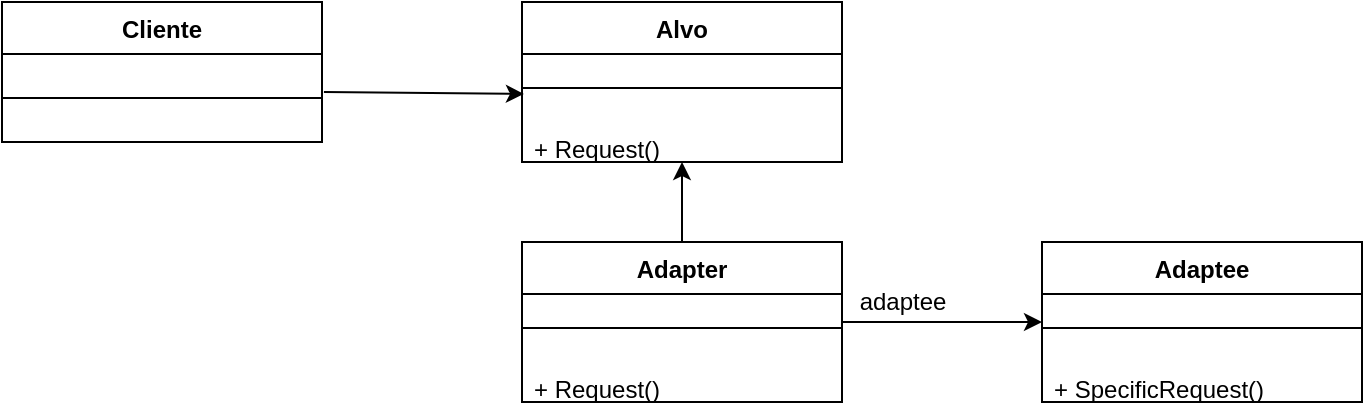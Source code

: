 <mxfile version="12.9.3" type="device" pages="7"><diagram id="9uN-6iwnT6xQcUpX4AJ7" name="Adapter"><mxGraphModel dx="643" dy="445" grid="1" gridSize="10" guides="1" tooltips="1" connect="1" arrows="1" fold="1" page="1" pageScale="1" pageWidth="827" pageHeight="1169" math="0" shadow="0"><root><mxCell id="0"/><mxCell id="1" parent="0"/><mxCell id="lPAPOanoVYgVyV7obWiv-1" value="Cliente" style="swimlane;fontStyle=1;align=center;verticalAlign=top;childLayout=stackLayout;horizontal=1;startSize=26;horizontalStack=0;resizeParent=1;resizeParentMax=0;resizeLast=0;collapsible=1;marginBottom=0;" vertex="1" parent="1"><mxGeometry x="140" y="310" width="160" height="70" as="geometry"/></mxCell><mxCell id="lPAPOanoVYgVyV7obWiv-3" value="" style="line;strokeWidth=1;fillColor=none;align=left;verticalAlign=middle;spacingTop=-1;spacingLeft=3;spacingRight=3;rotatable=0;labelPosition=right;points=[];portConstraint=eastwest;" vertex="1" parent="lPAPOanoVYgVyV7obWiv-1"><mxGeometry y="26" width="160" height="44" as="geometry"/></mxCell><mxCell id="lPAPOanoVYgVyV7obWiv-6" value="Alvo" style="swimlane;fontStyle=1;align=center;verticalAlign=top;childLayout=stackLayout;horizontal=1;startSize=26;horizontalStack=0;resizeParent=1;resizeParentMax=0;resizeLast=0;collapsible=1;marginBottom=0;" vertex="1" parent="1"><mxGeometry x="400" y="310" width="160" height="80" as="geometry"/></mxCell><mxCell id="lPAPOanoVYgVyV7obWiv-7" value="" style="line;strokeWidth=1;fillColor=none;align=left;verticalAlign=middle;spacingTop=-1;spacingLeft=3;spacingRight=3;rotatable=0;labelPosition=right;points=[];portConstraint=eastwest;" vertex="1" parent="lPAPOanoVYgVyV7obWiv-6"><mxGeometry y="26" width="160" height="34" as="geometry"/></mxCell><mxCell id="lPAPOanoVYgVyV7obWiv-9" value="+ Request()" style="text;strokeColor=none;fillColor=none;align=left;verticalAlign=top;spacingLeft=4;spacingRight=4;overflow=hidden;rotatable=0;points=[[0,0.5],[1,0.5]];portConstraint=eastwest;" vertex="1" parent="lPAPOanoVYgVyV7obWiv-6"><mxGeometry y="60" width="160" height="20" as="geometry"/></mxCell><mxCell id="lPAPOanoVYgVyV7obWiv-8" value="" style="endArrow=classic;html=1;exitX=1.006;exitY=0.432;exitDx=0;exitDy=0;entryX=0.006;entryY=0.588;entryDx=0;entryDy=0;entryPerimeter=0;exitPerimeter=0;" edge="1" parent="1" source="lPAPOanoVYgVyV7obWiv-3" target="lPAPOanoVYgVyV7obWiv-7"><mxGeometry width="50" height="50" relative="1" as="geometry"><mxPoint x="310" y="370" as="sourcePoint"/><mxPoint x="400" y="345" as="targetPoint"/></mxGeometry></mxCell><mxCell id="lPAPOanoVYgVyV7obWiv-13" style="edgeStyle=orthogonalEdgeStyle;rounded=0;orthogonalLoop=1;jettySize=auto;html=1;entryX=0.5;entryY=1;entryDx=0;entryDy=0;entryPerimeter=0;" edge="1" parent="1" source="lPAPOanoVYgVyV7obWiv-10" target="lPAPOanoVYgVyV7obWiv-9"><mxGeometry relative="1" as="geometry"/></mxCell><mxCell id="lPAPOanoVYgVyV7obWiv-17" style="edgeStyle=orthogonalEdgeStyle;rounded=0;orthogonalLoop=1;jettySize=auto;html=1;entryX=0;entryY=0.5;entryDx=0;entryDy=0;" edge="1" parent="1" source="lPAPOanoVYgVyV7obWiv-10" target="lPAPOanoVYgVyV7obWiv-14"><mxGeometry relative="1" as="geometry"/></mxCell><mxCell id="lPAPOanoVYgVyV7obWiv-10" value="Adapter" style="swimlane;fontStyle=1;align=center;verticalAlign=top;childLayout=stackLayout;horizontal=1;startSize=26;horizontalStack=0;resizeParent=1;resizeParentMax=0;resizeLast=0;collapsible=1;marginBottom=0;" vertex="1" parent="1"><mxGeometry x="400" y="430" width="160" height="80" as="geometry"/></mxCell><mxCell id="lPAPOanoVYgVyV7obWiv-11" value="" style="line;strokeWidth=1;fillColor=none;align=left;verticalAlign=middle;spacingTop=-1;spacingLeft=3;spacingRight=3;rotatable=0;labelPosition=right;points=[];portConstraint=eastwest;" vertex="1" parent="lPAPOanoVYgVyV7obWiv-10"><mxGeometry y="26" width="160" height="34" as="geometry"/></mxCell><mxCell id="lPAPOanoVYgVyV7obWiv-12" value="+ Request()" style="text;strokeColor=none;fillColor=none;align=left;verticalAlign=top;spacingLeft=4;spacingRight=4;overflow=hidden;rotatable=0;points=[[0,0.5],[1,0.5]];portConstraint=eastwest;" vertex="1" parent="lPAPOanoVYgVyV7obWiv-10"><mxGeometry y="60" width="160" height="20" as="geometry"/></mxCell><mxCell id="lPAPOanoVYgVyV7obWiv-14" value="Adaptee" style="swimlane;fontStyle=1;align=center;verticalAlign=top;childLayout=stackLayout;horizontal=1;startSize=26;horizontalStack=0;resizeParent=1;resizeParentMax=0;resizeLast=0;collapsible=1;marginBottom=0;" vertex="1" parent="1"><mxGeometry x="660" y="430" width="160" height="80" as="geometry"/></mxCell><mxCell id="lPAPOanoVYgVyV7obWiv-15" value="" style="line;strokeWidth=1;fillColor=none;align=left;verticalAlign=middle;spacingTop=-1;spacingLeft=3;spacingRight=3;rotatable=0;labelPosition=right;points=[];portConstraint=eastwest;" vertex="1" parent="lPAPOanoVYgVyV7obWiv-14"><mxGeometry y="26" width="160" height="34" as="geometry"/></mxCell><mxCell id="lPAPOanoVYgVyV7obWiv-16" value="+ SpecificRequest()" style="text;strokeColor=none;fillColor=none;align=left;verticalAlign=top;spacingLeft=4;spacingRight=4;overflow=hidden;rotatable=0;points=[[0,0.5],[1,0.5]];portConstraint=eastwest;" vertex="1" parent="lPAPOanoVYgVyV7obWiv-14"><mxGeometry y="60" width="160" height="20" as="geometry"/></mxCell><mxCell id="lPAPOanoVYgVyV7obWiv-18" value="adaptee" style="text;html=1;align=center;verticalAlign=middle;resizable=0;points=[];autosize=1;" vertex="1" parent="1"><mxGeometry x="560" y="450" width="60" height="20" as="geometry"/></mxCell></root></mxGraphModel></diagram><diagram id="HcM0Ud-BfZI-3AF7M6j9" name="Composite"><mxGraphModel dx="643" dy="445" grid="1" gridSize="10" guides="1" tooltips="1" connect="1" arrows="1" fold="1" page="1" pageScale="1" pageWidth="827" pageHeight="1169" math="0" shadow="0"><root><mxCell id="M8EZju3kJhygyQsPKBvu-0"/><mxCell id="M8EZju3kJhygyQsPKBvu-1" parent="M8EZju3kJhygyQsPKBvu-0"/><mxCell id="M8EZju3kJhygyQsPKBvu-5" value="Component" style="swimlane;fontStyle=1;align=center;verticalAlign=top;childLayout=stackLayout;horizontal=1;startSize=26;horizontalStack=0;resizeParent=1;resizeParentMax=0;resizeLast=0;collapsible=1;marginBottom=0;" vertex="1" parent="M8EZju3kJhygyQsPKBvu-1"><mxGeometry x="90" y="60" width="160" height="60" as="geometry"/></mxCell><mxCell id="M8EZju3kJhygyQsPKBvu-7" value="" style="line;strokeWidth=1;fillColor=none;align=left;verticalAlign=middle;spacingTop=-1;spacingLeft=3;spacingRight=3;rotatable=0;labelPosition=right;points=[];portConstraint=eastwest;" vertex="1" parent="M8EZju3kJhygyQsPKBvu-5"><mxGeometry y="26" width="160" height="8" as="geometry"/></mxCell><mxCell id="M8EZju3kJhygyQsPKBvu-8" value="+ operation()" style="text;strokeColor=none;fillColor=none;align=left;verticalAlign=top;spacingLeft=4;spacingRight=4;overflow=hidden;rotatable=0;points=[[0,0.5],[1,0.5]];portConstraint=eastwest;" vertex="1" parent="M8EZju3kJhygyQsPKBvu-5"><mxGeometry y="34" width="160" height="26" as="geometry"/></mxCell><mxCell id="M8EZju3kJhygyQsPKBvu-19" style="edgeStyle=orthogonalEdgeStyle;rounded=0;orthogonalLoop=1;jettySize=auto;html=1;exitX=0.5;exitY=0;exitDx=0;exitDy=0;entryX=0.744;entryY=1;entryDx=0;entryDy=0;entryPerimeter=0;" edge="1" parent="M8EZju3kJhygyQsPKBvu-1" source="M8EZju3kJhygyQsPKBvu-9" target="M8EZju3kJhygyQsPKBvu-8"><mxGeometry relative="1" as="geometry"/></mxCell><mxCell id="M8EZju3kJhygyQsPKBvu-9" value="Leaf" style="swimlane;fontStyle=1;align=center;verticalAlign=top;childLayout=stackLayout;horizontal=1;startSize=26;horizontalStack=0;resizeParent=1;resizeParentMax=0;resizeLast=0;collapsible=1;marginBottom=0;" vertex="1" parent="M8EZju3kJhygyQsPKBvu-1"><mxGeometry x="50" y="220" width="160" height="60" as="geometry"/></mxCell><mxCell id="M8EZju3kJhygyQsPKBvu-10" value="" style="line;strokeWidth=1;fillColor=none;align=left;verticalAlign=middle;spacingTop=-1;spacingLeft=3;spacingRight=3;rotatable=0;labelPosition=right;points=[];portConstraint=eastwest;" vertex="1" parent="M8EZju3kJhygyQsPKBvu-9"><mxGeometry y="26" width="160" height="8" as="geometry"/></mxCell><mxCell id="M8EZju3kJhygyQsPKBvu-11" value="+ operation()" style="text;strokeColor=none;fillColor=none;align=left;verticalAlign=top;spacingLeft=4;spacingRight=4;overflow=hidden;rotatable=0;points=[[0,0.5],[1,0.5]];portConstraint=eastwest;" vertex="1" parent="M8EZju3kJhygyQsPKBvu-9"><mxGeometry y="34" width="160" height="26" as="geometry"/></mxCell><mxCell id="M8EZju3kJhygyQsPKBvu-20" style="edgeStyle=orthogonalEdgeStyle;rounded=0;orthogonalLoop=1;jettySize=auto;html=1;" edge="1" parent="M8EZju3kJhygyQsPKBvu-1" source="M8EZju3kJhygyQsPKBvu-12"><mxGeometry relative="1" as="geometry"><mxPoint x="210" y="120" as="targetPoint"/><Array as="points"><mxPoint x="370" y="170"/><mxPoint x="210" y="170"/></Array></mxGeometry></mxCell><mxCell id="M8EZju3kJhygyQsPKBvu-12" value="Composite" style="swimlane;fontStyle=1;align=center;verticalAlign=top;childLayout=stackLayout;horizontal=1;startSize=26;horizontalStack=0;resizeParent=1;resizeParentMax=0;resizeLast=0;collapsible=1;marginBottom=0;" vertex="1" parent="M8EZju3kJhygyQsPKBvu-1"><mxGeometry x="290" y="220" width="160" height="100" as="geometry"/></mxCell><mxCell id="M8EZju3kJhygyQsPKBvu-13" value="" style="line;strokeWidth=1;fillColor=none;align=left;verticalAlign=middle;spacingTop=-1;spacingLeft=3;spacingRight=3;rotatable=0;labelPosition=right;points=[];portConstraint=eastwest;" vertex="1" parent="M8EZju3kJhygyQsPKBvu-12"><mxGeometry y="26" width="160" height="8" as="geometry"/></mxCell><mxCell id="M8EZju3kJhygyQsPKBvu-14" value="+ operation()&#10;+ add()&#10;+ remove()&#10;+ getChild()" style="text;strokeColor=none;fillColor=none;align=left;verticalAlign=top;spacingLeft=4;spacingRight=4;overflow=hidden;rotatable=0;points=[[0,0.5],[1,0.5]];portConstraint=eastwest;" vertex="1" parent="M8EZju3kJhygyQsPKBvu-12"><mxGeometry y="34" width="160" height="66" as="geometry"/></mxCell><mxCell id="M8EZju3kJhygyQsPKBvu-16" value="parente" style="text;html=1;align=center;verticalAlign=middle;resizable=0;points=[];autosize=1;" vertex="1" parent="M8EZju3kJhygyQsPKBvu-1"><mxGeometry x="466" y="290" width="60" height="20" as="geometry"/></mxCell><mxCell id="M8EZju3kJhygyQsPKBvu-17" value="0..*" style="text;html=1;align=center;verticalAlign=middle;resizable=0;points=[];autosize=1;" vertex="1" parent="M8EZju3kJhygyQsPKBvu-1"><mxGeometry x="250" y="80" width="30" height="20" as="geometry"/></mxCell><mxCell id="M8EZju3kJhygyQsPKBvu-18" value="child" style="text;html=1;align=center;verticalAlign=middle;resizable=0;points=[];autosize=1;" vertex="1" parent="M8EZju3kJhygyQsPKBvu-1"><mxGeometry x="250" y="100" width="40" height="20" as="geometry"/></mxCell><mxCell id="M8EZju3kJhygyQsPKBvu-15" value="" style="endArrow=diamondThin;endFill=0;endSize=24;html=1;entryX=1;entryY=0.5;entryDx=0;entryDy=0;" edge="1" parent="M8EZju3kJhygyQsPKBvu-1" target="M8EZju3kJhygyQsPKBvu-14"><mxGeometry width="160" relative="1" as="geometry"><mxPoint x="250" y="100" as="sourcePoint"/><mxPoint x="400" y="100" as="targetPoint"/><Array as="points"><mxPoint x="530" y="100"/><mxPoint x="530" y="287"/></Array></mxGeometry></mxCell></root></mxGraphModel></diagram><diagram id="6VUB5qVsoedyIA7qpzXc" name="Facade"><mxGraphModel dx="643" dy="445" grid="1" gridSize="10" guides="1" tooltips="1" connect="1" arrows="1" fold="1" page="1" pageScale="1" pageWidth="827" pageHeight="1169" math="0" shadow="0"><root><mxCell id="HvnxZ1Z1bnSVOSeMkH6M-0"/><mxCell id="HvnxZ1Z1bnSVOSeMkH6M-1" parent="HvnxZ1Z1bnSVOSeMkH6M-0"/><mxCell id="1bkNxR0831Jty9_Alg0A-2" value="" style="shape=folder;fontStyle=1;spacingTop=10;tabWidth=93;tabHeight=18;tabPosition=left;html=1;" vertex="1" parent="HvnxZ1Z1bnSVOSeMkH6M-1"><mxGeometry x="160" y="280" width="390" height="250" as="geometry"/></mxCell><mxCell id="1bkNxR0831Jty9_Alg0A-17" style="edgeStyle=orthogonalEdgeStyle;rounded=0;orthogonalLoop=1;jettySize=auto;html=1;exitX=0.5;exitY=1;exitDx=0;exitDy=0;entryX=0.5;entryY=0;entryDx=0;entryDy=0;" edge="1" parent="HvnxZ1Z1bnSVOSeMkH6M-1" source="1bkNxR0831Jty9_Alg0A-0" target="1bkNxR0831Jty9_Alg0A-4"><mxGeometry relative="1" as="geometry"/></mxCell><mxCell id="1bkNxR0831Jty9_Alg0A-0" value="Cliente" style="swimlane;fontStyle=1;align=center;verticalAlign=top;childLayout=stackLayout;horizontal=1;startSize=26;horizontalStack=0;resizeParent=1;resizeParentMax=0;resizeLast=0;collapsible=1;marginBottom=0;" vertex="1" parent="HvnxZ1Z1bnSVOSeMkH6M-1"><mxGeometry x="275" y="90" width="160" height="70" as="geometry"/></mxCell><mxCell id="1bkNxR0831Jty9_Alg0A-1" value="" style="line;strokeWidth=1;fillColor=none;align=left;verticalAlign=middle;spacingTop=-1;spacingLeft=3;spacingRight=3;rotatable=0;labelPosition=right;points=[];portConstraint=eastwest;" vertex="1" parent="1bkNxR0831Jty9_Alg0A-0"><mxGeometry y="26" width="160" height="44" as="geometry"/></mxCell><mxCell id="1bkNxR0831Jty9_Alg0A-14" style="edgeStyle=orthogonalEdgeStyle;rounded=0;orthogonalLoop=1;jettySize=auto;html=1;exitX=0;exitY=1;exitDx=0;exitDy=0;entryX=0.5;entryY=0;entryDx=0;entryDy=0;" edge="1" parent="HvnxZ1Z1bnSVOSeMkH6M-1" source="1bkNxR0831Jty9_Alg0A-4" target="1bkNxR0831Jty9_Alg0A-6"><mxGeometry relative="1" as="geometry"><Array as="points"><mxPoint x="255" y="410"/><mxPoint x="255" y="420"/><mxPoint x="220" y="420"/></Array></mxGeometry></mxCell><mxCell id="1bkNxR0831Jty9_Alg0A-15" style="edgeStyle=orthogonalEdgeStyle;rounded=0;orthogonalLoop=1;jettySize=auto;html=1;exitX=1;exitY=1;exitDx=0;exitDy=0;entryX=0.5;entryY=0;entryDx=0;entryDy=0;" edge="1" parent="HvnxZ1Z1bnSVOSeMkH6M-1" source="1bkNxR0831Jty9_Alg0A-4" target="1bkNxR0831Jty9_Alg0A-11"><mxGeometry relative="1" as="geometry"><Array as="points"><mxPoint x="455" y="410"/><mxPoint x="455" y="420"/><mxPoint x="490" y="420"/></Array></mxGeometry></mxCell><mxCell id="1bkNxR0831Jty9_Alg0A-16" style="edgeStyle=orthogonalEdgeStyle;rounded=0;orthogonalLoop=1;jettySize=auto;html=1;exitX=0.5;exitY=1;exitDx=0;exitDy=0;entryX=0.5;entryY=0;entryDx=0;entryDy=0;" edge="1" parent="HvnxZ1Z1bnSVOSeMkH6M-1" source="1bkNxR0831Jty9_Alg0A-4" target="1bkNxR0831Jty9_Alg0A-9"><mxGeometry relative="1" as="geometry"/></mxCell><mxCell id="1bkNxR0831Jty9_Alg0A-4" value="Facade" style="swimlane;fontStyle=1;align=center;verticalAlign=top;childLayout=stackLayout;horizontal=1;startSize=26;horizontalStack=0;resizeParent=1;resizeParentMax=0;resizeLast=0;collapsible=1;marginBottom=0;" vertex="1" parent="HvnxZ1Z1bnSVOSeMkH6M-1"><mxGeometry x="275" y="340" width="160" height="70" as="geometry"/></mxCell><mxCell id="1bkNxR0831Jty9_Alg0A-5" value="" style="line;strokeWidth=1;fillColor=none;align=left;verticalAlign=middle;spacingTop=-1;spacingLeft=3;spacingRight=3;rotatable=0;labelPosition=right;points=[];portConstraint=eastwest;" vertex="1" parent="1bkNxR0831Jty9_Alg0A-4"><mxGeometry y="26" width="160" height="44" as="geometry"/></mxCell><mxCell id="1bkNxR0831Jty9_Alg0A-6" value="ClasseA" style="swimlane;fontStyle=1;align=center;verticalAlign=top;childLayout=stackLayout;horizontal=1;startSize=26;horizontalStack=0;resizeParent=1;resizeParentMax=0;resizeLast=0;collapsible=1;marginBottom=0;" vertex="1" parent="HvnxZ1Z1bnSVOSeMkH6M-1"><mxGeometry x="180" y="440" width="80" height="70" as="geometry"/></mxCell><mxCell id="1bkNxR0831Jty9_Alg0A-7" value="" style="line;strokeWidth=1;fillColor=none;align=left;verticalAlign=middle;spacingTop=-1;spacingLeft=3;spacingRight=3;rotatable=0;labelPosition=right;points=[];portConstraint=eastwest;" vertex="1" parent="1bkNxR0831Jty9_Alg0A-6"><mxGeometry y="26" width="80" height="44" as="geometry"/></mxCell><mxCell id="1bkNxR0831Jty9_Alg0A-9" value="ClasseB" style="swimlane;fontStyle=1;align=center;verticalAlign=top;childLayout=stackLayout;horizontal=1;startSize=26;horizontalStack=0;resizeParent=1;resizeParentMax=0;resizeLast=0;collapsible=1;marginBottom=0;" vertex="1" parent="HvnxZ1Z1bnSVOSeMkH6M-1"><mxGeometry x="315" y="440" width="80" height="70" as="geometry"/></mxCell><mxCell id="1bkNxR0831Jty9_Alg0A-10" value="" style="line;strokeWidth=1;fillColor=none;align=left;verticalAlign=middle;spacingTop=-1;spacingLeft=3;spacingRight=3;rotatable=0;labelPosition=right;points=[];portConstraint=eastwest;" vertex="1" parent="1bkNxR0831Jty9_Alg0A-9"><mxGeometry y="26" width="80" height="44" as="geometry"/></mxCell><mxCell id="1bkNxR0831Jty9_Alg0A-11" value="ClasseC" style="swimlane;fontStyle=1;align=center;verticalAlign=top;childLayout=stackLayout;horizontal=1;startSize=26;horizontalStack=0;resizeParent=1;resizeParentMax=0;resizeLast=0;collapsible=1;marginBottom=0;" vertex="1" parent="HvnxZ1Z1bnSVOSeMkH6M-1"><mxGeometry x="450" y="440" width="80" height="70" as="geometry"/></mxCell><mxCell id="1bkNxR0831Jty9_Alg0A-12" value="" style="line;strokeWidth=1;fillColor=none;align=left;verticalAlign=middle;spacingTop=-1;spacingLeft=3;spacingRight=3;rotatable=0;labelPosition=right;points=[];portConstraint=eastwest;" vertex="1" parent="1bkNxR0831Jty9_Alg0A-11"><mxGeometry y="26" width="80" height="44" as="geometry"/></mxCell><mxCell id="1bkNxR0831Jty9_Alg0A-3" value="&lt;b&gt;Sub-Sistema&lt;/b&gt;" style="text;html=1;align=center;verticalAlign=middle;resizable=0;points=[];autosize=1;" vertex="1" parent="HvnxZ1Z1bnSVOSeMkH6M-1"><mxGeometry x="315" y="310" width="90" height="20" as="geometry"/></mxCell></root></mxGraphModel></diagram><diagram id="k4QCF_le5PQEeZS2elSe" name="Proxy"><mxGraphModel dx="443" dy="307" grid="1" gridSize="10" guides="1" tooltips="1" connect="1" arrows="1" fold="1" page="1" pageScale="1" pageWidth="827" pageHeight="1169" math="0" shadow="0"><root><mxCell id="HJmiy3ch2ZGSr3VVRWRk-0"/><mxCell id="HJmiy3ch2ZGSr3VVRWRk-1" parent="HJmiy3ch2ZGSr3VVRWRk-0"/><mxCell id="HJmiy3ch2ZGSr3VVRWRk-19" style="edgeStyle=orthogonalEdgeStyle;rounded=0;orthogonalLoop=1;jettySize=auto;html=1;entryX=0;entryY=0.115;entryDx=0;entryDy=0;entryPerimeter=0;" edge="1" parent="HJmiy3ch2ZGSr3VVRWRk-1" source="HJmiy3ch2ZGSr3VVRWRk-2" target="HJmiy3ch2ZGSr3VVRWRk-4"><mxGeometry relative="1" as="geometry"><Array as="points"><mxPoint x="260" y="129"/><mxPoint x="260" y="129"/></Array></mxGeometry></mxCell><mxCell id="HJmiy3ch2ZGSr3VVRWRk-2" value="Cliente" style="html=1;" vertex="1" parent="HJmiy3ch2ZGSr3VVRWRk-1"><mxGeometry x="100" y="100" width="110" height="50" as="geometry"/></mxCell><mxCell id="HJmiy3ch2ZGSr3VVRWRk-3" value="Subject" style="swimlane;fontStyle=0;childLayout=stackLayout;horizontal=1;startSize=26;fillColor=none;horizontalStack=0;resizeParent=1;resizeParentMax=0;resizeLast=0;collapsible=1;marginBottom=0;" vertex="1" parent="HJmiy3ch2ZGSr3VVRWRk-1"><mxGeometry x="344" y="100" width="140" height="78" as="geometry"/></mxCell><mxCell id="HJmiy3ch2ZGSr3VVRWRk-4" value="Request()" style="text;strokeColor=none;fillColor=none;align=left;verticalAlign=top;spacingLeft=4;spacingRight=4;overflow=hidden;rotatable=0;points=[[0,0.5],[1,0.5]];portConstraint=eastwest;" vertex="1" parent="HJmiy3ch2ZGSr3VVRWRk-3"><mxGeometry y="26" width="140" height="26" as="geometry"/></mxCell><mxCell id="HJmiy3ch2ZGSr3VVRWRk-6" value="..." style="text;strokeColor=none;fillColor=none;align=left;verticalAlign=top;spacingLeft=4;spacingRight=4;overflow=hidden;rotatable=0;points=[[0,0.5],[1,0.5]];portConstraint=eastwest;" vertex="1" parent="HJmiy3ch2ZGSr3VVRWRk-3"><mxGeometry y="52" width="140" height="26" as="geometry"/></mxCell><mxCell id="HJmiy3ch2ZGSr3VVRWRk-7" value="Proxy" style="swimlane;fontStyle=0;childLayout=stackLayout;horizontal=1;startSize=26;fillColor=none;horizontalStack=0;resizeParent=1;resizeParentMax=0;resizeLast=0;collapsible=1;marginBottom=0;" vertex="1" parent="HJmiy3ch2ZGSr3VVRWRk-1"><mxGeometry x="344" y="230" width="140" height="78" as="geometry"/></mxCell><mxCell id="HJmiy3ch2ZGSr3VVRWRk-8" value="Request()" style="text;strokeColor=none;fillColor=none;align=left;verticalAlign=top;spacingLeft=4;spacingRight=4;overflow=hidden;rotatable=0;points=[[0,0.5],[1,0.5]];portConstraint=eastwest;" vertex="1" parent="HJmiy3ch2ZGSr3VVRWRk-7"><mxGeometry y="26" width="140" height="26" as="geometry"/></mxCell><mxCell id="HJmiy3ch2ZGSr3VVRWRk-9" value="..." style="text;strokeColor=none;fillColor=none;align=left;verticalAlign=top;spacingLeft=4;spacingRight=4;overflow=hidden;rotatable=0;points=[[0,0.5],[1,0.5]];portConstraint=eastwest;" vertex="1" parent="HJmiy3ch2ZGSr3VVRWRk-7"><mxGeometry y="52" width="140" height="26" as="geometry"/></mxCell><mxCell id="HJmiy3ch2ZGSr3VVRWRk-10" value="RealSubject" style="swimlane;fontStyle=0;childLayout=stackLayout;horizontal=1;startSize=26;fillColor=none;horizontalStack=0;resizeParent=1;resizeParentMax=0;resizeLast=0;collapsible=1;marginBottom=0;" vertex="1" parent="HJmiy3ch2ZGSr3VVRWRk-1"><mxGeometry x="100" y="230" width="140" height="78" as="geometry"/></mxCell><mxCell id="HJmiy3ch2ZGSr3VVRWRk-11" value="Request()" style="text;strokeColor=none;fillColor=none;align=left;verticalAlign=top;spacingLeft=4;spacingRight=4;overflow=hidden;rotatable=0;points=[[0,0.5],[1,0.5]];portConstraint=eastwest;" vertex="1" parent="HJmiy3ch2ZGSr3VVRWRk-10"><mxGeometry y="26" width="140" height="26" as="geometry"/></mxCell><mxCell id="HJmiy3ch2ZGSr3VVRWRk-12" value="..." style="text;strokeColor=none;fillColor=none;align=left;verticalAlign=top;spacingLeft=4;spacingRight=4;overflow=hidden;rotatable=0;points=[[0,0.5],[1,0.5]];portConstraint=eastwest;" vertex="1" parent="HJmiy3ch2ZGSr3VVRWRk-10"><mxGeometry y="52" width="140" height="26" as="geometry"/></mxCell><mxCell id="HJmiy3ch2ZGSr3VVRWRk-13" style="edgeStyle=orthogonalEdgeStyle;rounded=0;orthogonalLoop=1;jettySize=auto;html=1;" edge="1" parent="HJmiy3ch2ZGSr3VVRWRk-1" source="HJmiy3ch2ZGSr3VVRWRk-8" target="HJmiy3ch2ZGSr3VVRWRk-11"><mxGeometry relative="1" as="geometry"/></mxCell><mxCell id="HJmiy3ch2ZGSr3VVRWRk-14" value="" style="endArrow=block;endSize=16;endFill=0;html=1;" edge="1" parent="HJmiy3ch2ZGSr3VVRWRk-1" source="HJmiy3ch2ZGSr3VVRWRk-7" target="HJmiy3ch2ZGSr3VVRWRk-6"><mxGeometry width="160" relative="1" as="geometry"><mxPoint x="490" y="210" as="sourcePoint"/><mxPoint x="414" y="190" as="targetPoint"/><Array as="points"/></mxGeometry></mxCell><mxCell id="HJmiy3ch2ZGSr3VVRWRk-15" value="" style="line;strokeWidth=1;fillColor=none;align=left;verticalAlign=middle;spacingTop=-1;spacingLeft=3;spacingRight=3;rotatable=0;labelPosition=right;points=[];portConstraint=eastwest;" vertex="1" parent="HJmiy3ch2ZGSr3VVRWRk-1"><mxGeometry x="180" y="210" width="234" height="8" as="geometry"/></mxCell><mxCell id="HJmiy3ch2ZGSr3VVRWRk-18" value="" style="endArrow=none;html=1;entryX=0.009;entryY=0.25;entryDx=0;entryDy=0;entryPerimeter=0;" edge="1" parent="HJmiy3ch2ZGSr3VVRWRk-1" target="HJmiy3ch2ZGSr3VVRWRk-15"><mxGeometry width="50" height="50" relative="1" as="geometry"><mxPoint x="182" y="230" as="sourcePoint"/><mxPoint x="230" y="220" as="targetPoint"/></mxGeometry></mxCell></root></mxGraphModel></diagram><diagram id="SZANGaNL_Yqf6YvJS7VK" name="Decorator"><mxGraphModel dx="536" dy="371" grid="1" gridSize="10" guides="1" tooltips="1" connect="1" arrows="1" fold="1" page="1" pageScale="1" pageWidth="827" pageHeight="1169" math="0" shadow="0"><root><mxCell id="VO5P2qMuS1YqRRZ1nVP0-0"/><mxCell id="VO5P2qMuS1YqRRZ1nVP0-1" parent="VO5P2qMuS1YqRRZ1nVP0-0"/><mxCell id="oJFWqc9AOMclz1qXXO9D-0" value="Component" style="swimlane;fontStyle=1;align=center;verticalAlign=top;childLayout=stackLayout;horizontal=1;startSize=26;horizontalStack=0;resizeParent=1;resizeParentMax=0;resizeLast=0;collapsible=1;marginBottom=0;" vertex="1" parent="VO5P2qMuS1YqRRZ1nVP0-1"><mxGeometry x="230" y="50" width="160" height="70" as="geometry"/></mxCell><mxCell id="oJFWqc9AOMclz1qXXO9D-1" value="" style="line;strokeWidth=1;fillColor=none;align=left;verticalAlign=middle;spacingTop=-1;spacingLeft=3;spacingRight=3;rotatable=0;labelPosition=right;points=[];portConstraint=eastwest;" vertex="1" parent="oJFWqc9AOMclz1qXXO9D-0"><mxGeometry y="26" width="160" height="8" as="geometry"/></mxCell><mxCell id="oJFWqc9AOMclz1qXXO9D-3" value="+ metodoA()&#10;+ metodoB()" style="text;strokeColor=none;fillColor=none;align=left;verticalAlign=top;spacingLeft=4;spacingRight=4;overflow=hidden;rotatable=0;points=[[0,0.5],[1,0.5]];portConstraint=eastwest;" vertex="1" parent="oJFWqc9AOMclz1qXXO9D-0"><mxGeometry y="34" width="160" height="36" as="geometry"/></mxCell><mxCell id="VhWfflk3H8ioZWzx_eZ3-3" style="edgeStyle=orthogonalEdgeStyle;rounded=0;orthogonalLoop=1;jettySize=auto;html=1;entryX=0;entryY=0.5;entryDx=0;entryDy=0;" edge="1" parent="VO5P2qMuS1YqRRZ1nVP0-1" source="VhWfflk3H8ioZWzx_eZ3-0" target="oJFWqc9AOMclz1qXXO9D-3"><mxGeometry relative="1" as="geometry"/></mxCell><mxCell id="VhWfflk3H8ioZWzx_eZ3-0" value="ComponenteConcreto" style="swimlane;fontStyle=1;align=center;verticalAlign=top;childLayout=stackLayout;horizontal=1;startSize=26;horizontalStack=0;resizeParent=1;resizeParentMax=0;resizeLast=0;collapsible=1;marginBottom=0;" vertex="1" parent="VO5P2qMuS1YqRRZ1nVP0-1"><mxGeometry x="60" y="170" width="160" height="70" as="geometry"/></mxCell><mxCell id="VhWfflk3H8ioZWzx_eZ3-1" value="" style="line;strokeWidth=1;fillColor=none;align=left;verticalAlign=middle;spacingTop=-1;spacingLeft=3;spacingRight=3;rotatable=0;labelPosition=right;points=[];portConstraint=eastwest;" vertex="1" parent="VhWfflk3H8ioZWzx_eZ3-0"><mxGeometry y="26" width="160" height="8" as="geometry"/></mxCell><mxCell id="VhWfflk3H8ioZWzx_eZ3-2" value="+ metodoA()&#10;+ metodoB()" style="text;strokeColor=none;fillColor=none;align=left;verticalAlign=top;spacingLeft=4;spacingRight=4;overflow=hidden;rotatable=0;points=[[0,0.5],[1,0.5]];portConstraint=eastwest;" vertex="1" parent="VhWfflk3H8ioZWzx_eZ3-0"><mxGeometry y="34" width="160" height="36" as="geometry"/></mxCell><mxCell id="VhWfflk3H8ioZWzx_eZ3-7" style="edgeStyle=orthogonalEdgeStyle;rounded=0;orthogonalLoop=1;jettySize=auto;html=1;entryX=1;entryY=0.5;entryDx=0;entryDy=0;" edge="1" parent="VO5P2qMuS1YqRRZ1nVP0-1" source="VhWfflk3H8ioZWzx_eZ3-4" target="oJFWqc9AOMclz1qXXO9D-3"><mxGeometry relative="1" as="geometry"/></mxCell><mxCell id="VhWfflk3H8ioZWzx_eZ3-4" value="Decorator" style="swimlane;fontStyle=1;align=center;verticalAlign=top;childLayout=stackLayout;horizontal=1;startSize=26;horizontalStack=0;resizeParent=1;resizeParentMax=0;resizeLast=0;collapsible=1;marginBottom=0;" vertex="1" parent="VO5P2qMuS1YqRRZ1nVP0-1"><mxGeometry x="360" y="170" width="160" height="70" as="geometry"/></mxCell><mxCell id="VhWfflk3H8ioZWzx_eZ3-5" value="" style="line;strokeWidth=1;fillColor=none;align=left;verticalAlign=middle;spacingTop=-1;spacingLeft=3;spacingRight=3;rotatable=0;labelPosition=right;points=[];portConstraint=eastwest;" vertex="1" parent="VhWfflk3H8ioZWzx_eZ3-4"><mxGeometry y="26" width="160" height="8" as="geometry"/></mxCell><mxCell id="VhWfflk3H8ioZWzx_eZ3-6" value="+ metodoA()&#10;+ metodoB()" style="text;strokeColor=none;fillColor=none;align=left;verticalAlign=top;spacingLeft=4;spacingRight=4;overflow=hidden;rotatable=0;points=[[0,0.5],[1,0.5]];portConstraint=eastwest;" vertex="1" parent="VhWfflk3H8ioZWzx_eZ3-4"><mxGeometry y="34" width="160" height="36" as="geometry"/></mxCell><mxCell id="VhWfflk3H8ioZWzx_eZ3-8" value="" style="endArrow=open;html=1;endSize=12;startArrow=diamondThin;startSize=14;startFill=1;edgeStyle=orthogonalEdgeStyle;align=left;verticalAlign=bottom;exitX=0.75;exitY=0;exitDx=0;exitDy=0;entryX=1;entryY=0.25;entryDx=0;entryDy=0;" edge="1" parent="VO5P2qMuS1YqRRZ1nVP0-1" source="VhWfflk3H8ioZWzx_eZ3-4" target="oJFWqc9AOMclz1qXXO9D-0"><mxGeometry x="-1" y="3" relative="1" as="geometry"><mxPoint x="480" y="100" as="sourcePoint"/><mxPoint x="640" y="100" as="targetPoint"/></mxGeometry></mxCell><mxCell id="VhWfflk3H8ioZWzx_eZ3-20" style="edgeStyle=orthogonalEdgeStyle;rounded=0;orthogonalLoop=1;jettySize=auto;html=1;entryX=0.5;entryY=1;entryDx=0;entryDy=0;entryPerimeter=0;" edge="1" parent="VO5P2qMuS1YqRRZ1nVP0-1" source="VhWfflk3H8ioZWzx_eZ3-9" target="VhWfflk3H8ioZWzx_eZ3-6"><mxGeometry relative="1" as="geometry"><Array as="points"><mxPoint x="440" y="318"/></Array></mxGeometry></mxCell><mxCell id="VhWfflk3H8ioZWzx_eZ3-21" style="edgeStyle=orthogonalEdgeStyle;rounded=0;orthogonalLoop=1;jettySize=auto;html=1;" edge="1" parent="VO5P2qMuS1YqRRZ1nVP0-1" source="VhWfflk3H8ioZWzx_eZ3-16"><mxGeometry relative="1" as="geometry"><mxPoint x="440.0" y="240" as="targetPoint"/><Array as="points"><mxPoint x="440" y="318"/></Array></mxGeometry></mxCell><mxCell id="VhWfflk3H8ioZWzx_eZ3-16" value="DecoratorConcretoB" style="swimlane;fontStyle=1;align=center;verticalAlign=top;childLayout=stackLayout;horizontal=1;startSize=26;horizontalStack=0;resizeParent=1;resizeParentMax=0;resizeLast=0;collapsible=1;marginBottom=0;" vertex="1" parent="VO5P2qMuS1YqRRZ1nVP0-1"><mxGeometry x="470" y="270" width="160" height="96" as="geometry"/></mxCell><mxCell id="VhWfflk3H8ioZWzx_eZ3-17" value="+ Componente" style="text;strokeColor=none;fillColor=none;align=left;verticalAlign=top;spacingLeft=4;spacingRight=4;overflow=hidden;rotatable=0;points=[[0,0.5],[1,0.5]];portConstraint=eastwest;" vertex="1" parent="VhWfflk3H8ioZWzx_eZ3-16"><mxGeometry y="26" width="160" height="14" as="geometry"/></mxCell><mxCell id="VhWfflk3H8ioZWzx_eZ3-18" value="" style="line;strokeWidth=1;fillColor=none;align=left;verticalAlign=middle;spacingTop=-1;spacingLeft=3;spacingRight=3;rotatable=0;labelPosition=right;points=[];portConstraint=eastwest;" vertex="1" parent="VhWfflk3H8ioZWzx_eZ3-16"><mxGeometry y="40" width="160" height="20" as="geometry"/></mxCell><mxCell id="VhWfflk3H8ioZWzx_eZ3-19" value="+ metodoA()&#10;+ metodoB()" style="text;strokeColor=none;fillColor=none;align=left;verticalAlign=top;spacingLeft=4;spacingRight=4;overflow=hidden;rotatable=0;points=[[0,0.5],[1,0.5]];portConstraint=eastwest;" vertex="1" parent="VhWfflk3H8ioZWzx_eZ3-16"><mxGeometry y="60" width="160" height="36" as="geometry"/></mxCell><mxCell id="VhWfflk3H8ioZWzx_eZ3-9" value="DecoratorConcretoA" style="swimlane;fontStyle=1;align=center;verticalAlign=top;childLayout=stackLayout;horizontal=1;startSize=26;horizontalStack=0;resizeParent=1;resizeParentMax=0;resizeLast=0;collapsible=1;marginBottom=0;" vertex="1" parent="VO5P2qMuS1YqRRZ1nVP0-1"><mxGeometry x="253" y="270" width="160" height="96" as="geometry"/></mxCell><mxCell id="VhWfflk3H8ioZWzx_eZ3-15" value="+ Componente" style="text;strokeColor=none;fillColor=none;align=left;verticalAlign=top;spacingLeft=4;spacingRight=4;overflow=hidden;rotatable=0;points=[[0,0.5],[1,0.5]];portConstraint=eastwest;" vertex="1" parent="VhWfflk3H8ioZWzx_eZ3-9"><mxGeometry y="26" width="160" height="14" as="geometry"/></mxCell><mxCell id="VhWfflk3H8ioZWzx_eZ3-10" value="" style="line;strokeWidth=1;fillColor=none;align=left;verticalAlign=middle;spacingTop=-1;spacingLeft=3;spacingRight=3;rotatable=0;labelPosition=right;points=[];portConstraint=eastwest;" vertex="1" parent="VhWfflk3H8ioZWzx_eZ3-9"><mxGeometry y="40" width="160" height="20" as="geometry"/></mxCell><mxCell id="VhWfflk3H8ioZWzx_eZ3-11" value="+ metodoA()&#10;+ metodoB()" style="text;strokeColor=none;fillColor=none;align=left;verticalAlign=top;spacingLeft=4;spacingRight=4;overflow=hidden;rotatable=0;points=[[0,0.5],[1,0.5]];portConstraint=eastwest;" vertex="1" parent="VhWfflk3H8ioZWzx_eZ3-9"><mxGeometry y="60" width="160" height="36" as="geometry"/></mxCell></root></mxGraphModel></diagram><diagram id="x5sQRdjM5yvcAXmfA4um" name="Flyweight"><mxGraphModel dx="643" dy="445" grid="1" gridSize="10" guides="1" tooltips="1" connect="1" arrows="1" fold="1" page="1" pageScale="1" pageWidth="827" pageHeight="1169" math="0" shadow="0"><root><mxCell id="ZY2We_10AQ0rzl-4GSTX-0"/><mxCell id="ZY2We_10AQ0rzl-4GSTX-1" parent="ZY2We_10AQ0rzl-4GSTX-0"/><mxCell id="ZY2We_10AQ0rzl-4GSTX-2" value="Cliente" style="html=1;" vertex="1" parent="ZY2We_10AQ0rzl-4GSTX-1"><mxGeometry x="500" y="90" width="110" height="50" as="geometry"/></mxCell><mxCell id="ZY2We_10AQ0rzl-4GSTX-3" value="FlyweightFactory" style="swimlane;fontStyle=1;align=center;verticalAlign=top;childLayout=stackLayout;horizontal=1;startSize=26;horizontalStack=0;resizeParent=1;resizeParentMax=0;resizeLast=0;collapsible=1;marginBottom=0;" vertex="1" parent="ZY2We_10AQ0rzl-4GSTX-1"><mxGeometry x="80" y="90" width="180" height="86" as="geometry"/></mxCell><mxCell id="ZY2We_10AQ0rzl-4GSTX-4" value="- cache: Flyweight[]" style="text;strokeColor=none;fillColor=none;align=left;verticalAlign=top;spacingLeft=4;spacingRight=4;overflow=hidden;rotatable=0;points=[[0,0.5],[1,0.5]];portConstraint=eastwest;" vertex="1" parent="ZY2We_10AQ0rzl-4GSTX-3"><mxGeometry y="26" width="180" height="26" as="geometry"/></mxCell><mxCell id="ZY2We_10AQ0rzl-4GSTX-5" value="" style="line;strokeWidth=1;fillColor=none;align=left;verticalAlign=middle;spacingTop=-1;spacingLeft=3;spacingRight=3;rotatable=0;labelPosition=right;points=[];portConstraint=eastwest;" vertex="1" parent="ZY2We_10AQ0rzl-4GSTX-3"><mxGeometry y="52" width="180" height="8" as="geometry"/></mxCell><mxCell id="ZY2We_10AQ0rzl-4GSTX-6" value="+ getFlyweight(repeteEstado)" style="text;strokeColor=none;fillColor=none;align=left;verticalAlign=top;spacingLeft=4;spacingRight=4;overflow=hidden;rotatable=0;points=[[0,0.5],[1,0.5]];portConstraint=eastwest;" vertex="1" parent="ZY2We_10AQ0rzl-4GSTX-3"><mxGeometry y="60" width="180" height="26" as="geometry"/></mxCell><mxCell id="ZY2We_10AQ0rzl-4GSTX-7" value="Flyweight" style="swimlane;fontStyle=1;align=center;verticalAlign=top;childLayout=stackLayout;horizontal=1;startSize=26;horizontalStack=0;resizeParent=1;resizeParentMax=0;resizeLast=0;collapsible=1;marginBottom=0;" vertex="1" parent="ZY2We_10AQ0rzl-4GSTX-1"><mxGeometry x="80" y="270" width="180" height="86" as="geometry"/></mxCell><mxCell id="ZY2We_10AQ0rzl-4GSTX-8" value="- repeteEstado" style="text;strokeColor=none;fillColor=none;align=left;verticalAlign=top;spacingLeft=4;spacingRight=4;overflow=hidden;rotatable=0;points=[[0,0.5],[1,0.5]];portConstraint=eastwest;" vertex="1" parent="ZY2We_10AQ0rzl-4GSTX-7"><mxGeometry y="26" width="180" height="26" as="geometry"/></mxCell><mxCell id="ZY2We_10AQ0rzl-4GSTX-9" value="" style="line;strokeWidth=1;fillColor=none;align=left;verticalAlign=middle;spacingTop=-1;spacingLeft=3;spacingRight=3;rotatable=0;labelPosition=right;points=[];portConstraint=eastwest;" vertex="1" parent="ZY2We_10AQ0rzl-4GSTX-7"><mxGeometry y="52" width="180" height="8" as="geometry"/></mxCell><mxCell id="ZY2We_10AQ0rzl-4GSTX-10" value="+ operation(estadoUnico)" style="text;strokeColor=none;fillColor=none;align=left;verticalAlign=top;spacingLeft=4;spacingRight=4;overflow=hidden;rotatable=0;points=[[0,0.5],[1,0.5]];portConstraint=eastwest;" vertex="1" parent="ZY2We_10AQ0rzl-4GSTX-7"><mxGeometry y="60" width="180" height="26" as="geometry"/></mxCell><mxCell id="ZY2We_10AQ0rzl-4GSTX-11" value="" style="endArrow=open;html=1;endSize=12;startArrow=diamondThin;startSize=14;startFill=0;edgeStyle=orthogonalEdgeStyle;align=left;verticalAlign=bottom;" edge="1" parent="ZY2We_10AQ0rzl-4GSTX-1" target="ZY2We_10AQ0rzl-4GSTX-7"><mxGeometry x="0.069" y="64" relative="1" as="geometry"><mxPoint x="170" y="177" as="sourcePoint"/><mxPoint x="270" y="200" as="targetPoint"/><Array as="points"><mxPoint x="170" y="177"/></Array><mxPoint x="-54" y="-63" as="offset"/></mxGeometry></mxCell><mxCell id="ZY2We_10AQ0rzl-4GSTX-12" value="Contexto" style="swimlane;fontStyle=1;align=center;verticalAlign=top;childLayout=stackLayout;horizontal=1;startSize=26;horizontalStack=0;resizeParent=1;resizeParentMax=0;resizeLast=0;collapsible=1;marginBottom=0;" vertex="1" parent="ZY2We_10AQ0rzl-4GSTX-1"><mxGeometry x="465" y="200" width="180" height="110" as="geometry"/></mxCell><mxCell id="ZY2We_10AQ0rzl-4GSTX-13" value="- estadoUnico&#10;- flyweight" style="text;strokeColor=none;fillColor=none;align=left;verticalAlign=top;spacingLeft=4;spacingRight=4;overflow=hidden;rotatable=0;points=[[0,0.5],[1,0.5]];portConstraint=eastwest;" vertex="1" parent="ZY2We_10AQ0rzl-4GSTX-12"><mxGeometry y="26" width="180" height="34" as="geometry"/></mxCell><mxCell id="ZY2We_10AQ0rzl-4GSTX-14" value="" style="line;strokeWidth=1;fillColor=none;align=left;verticalAlign=middle;spacingTop=-1;spacingLeft=3;spacingRight=3;rotatable=0;labelPosition=right;points=[];portConstraint=eastwest;" vertex="1" parent="ZY2We_10AQ0rzl-4GSTX-12"><mxGeometry y="60" width="180" height="8" as="geometry"/></mxCell><mxCell id="ZY2We_10AQ0rzl-4GSTX-15" value="+ Contexto(repeteEstado)&#10;+ operation()" style="text;strokeColor=none;fillColor=none;align=left;verticalAlign=top;spacingLeft=4;spacingRight=4;overflow=hidden;rotatable=0;points=[[0,0.5],[1,0.5]];portConstraint=eastwest;" vertex="1" parent="ZY2We_10AQ0rzl-4GSTX-12"><mxGeometry y="68" width="180" height="42" as="geometry"/></mxCell><mxCell id="ZY2We_10AQ0rzl-4GSTX-16" value="" style="endArrow=open;html=1;endSize=12;startArrow=diamondThin;startSize=14;startFill=1;edgeStyle=orthogonalEdgeStyle;align=left;verticalAlign=bottom;exitX=0.5;exitY=1;exitDx=0;exitDy=0;entryX=0.5;entryY=0;entryDx=0;entryDy=0;" edge="1" parent="ZY2We_10AQ0rzl-4GSTX-1" source="ZY2We_10AQ0rzl-4GSTX-2" target="ZY2We_10AQ0rzl-4GSTX-12"><mxGeometry x="-1" y="76" relative="1" as="geometry"><mxPoint x="560" y="160" as="sourcePoint"/><mxPoint x="720" y="160" as="targetPoint"/><mxPoint x="-70" y="46" as="offset"/></mxGeometry></mxCell><mxCell id="ZY2We_10AQ0rzl-4GSTX-17" style="edgeStyle=orthogonalEdgeStyle;rounded=0;orthogonalLoop=1;jettySize=auto;html=1;entryX=1;entryY=0.5;entryDx=0;entryDy=0;" edge="1" parent="ZY2We_10AQ0rzl-4GSTX-1" source="ZY2We_10AQ0rzl-4GSTX-13" target="ZY2We_10AQ0rzl-4GSTX-4"><mxGeometry relative="1" as="geometry"/></mxCell><mxCell id="ZY2We_10AQ0rzl-4GSTX-18" style="edgeStyle=orthogonalEdgeStyle;rounded=0;orthogonalLoop=1;jettySize=auto;html=1;entryX=1;entryY=0.5;entryDx=0;entryDy=0;" edge="1" parent="ZY2We_10AQ0rzl-4GSTX-1" source="ZY2We_10AQ0rzl-4GSTX-13" target="ZY2We_10AQ0rzl-4GSTX-8"><mxGeometry relative="1" as="geometry"/></mxCell></root></mxGraphModel></diagram><diagram id="SOIXzjvNW-mGpHu-XAiQ" name="Bridge"><mxGraphModel dx="536" dy="371" grid="1" gridSize="10" guides="1" tooltips="1" connect="1" arrows="1" fold="1" page="1" pageScale="1" pageWidth="827" pageHeight="1169" math="0" shadow="0"><root><mxCell id="HjzeWuAEAqXS_hEDLiGA-0"/><mxCell id="HjzeWuAEAqXS_hEDLiGA-1" parent="HjzeWuAEAqXS_hEDLiGA-0"/><mxCell id="HjzeWuAEAqXS_hEDLiGA-25" value="" style="html=1;" vertex="1" parent="HjzeWuAEAqXS_hEDLiGA-1"><mxGeometry x="120" y="200" width="690" height="120" as="geometry"/></mxCell><mxCell id="HjzeWuAEAqXS_hEDLiGA-2" value="Janela" style="swimlane;fontStyle=0;childLayout=stackLayout;horizontal=1;startSize=26;fillColor=none;horizontalStack=0;resizeParent=1;resizeParentMax=0;resizeLast=0;collapsible=1;marginBottom=0;" vertex="1" parent="HjzeWuAEAqXS_hEDLiGA-1"><mxGeometry x="200" y="240" width="140" height="52" as="geometry"/></mxCell><mxCell id="HjzeWuAEAqXS_hEDLiGA-5" value="DesenhaRet()" style="text;strokeColor=none;fillColor=none;align=left;verticalAlign=top;spacingLeft=4;spacingRight=4;overflow=hidden;rotatable=0;points=[[0,0.5],[1,0.5]];portConstraint=eastwest;" vertex="1" parent="HjzeWuAEAqXS_hEDLiGA-2"><mxGeometry y="26" width="140" height="26" as="geometry"/></mxCell><mxCell id="HjzeWuAEAqXS_hEDLiGA-11" style="edgeStyle=orthogonalEdgeStyle;rounded=0;orthogonalLoop=1;jettySize=auto;html=1;entryX=0.507;entryY=0.962;entryDx=0;entryDy=0;entryPerimeter=0;" edge="1" parent="HjzeWuAEAqXS_hEDLiGA-1" source="HjzeWuAEAqXS_hEDLiGA-6" target="HjzeWuAEAqXS_hEDLiGA-5"><mxGeometry relative="1" as="geometry"><Array as="points"><mxPoint x="170" y="350"/><mxPoint x="271" y="350"/></Array></mxGeometry></mxCell><mxCell id="HjzeWuAEAqXS_hEDLiGA-6" value="Icone" style="swimlane;fontStyle=0;childLayout=stackLayout;horizontal=1;startSize=26;fillColor=none;horizontalStack=0;resizeParent=1;resizeParentMax=0;resizeLast=0;collapsible=1;marginBottom=0;" vertex="1" parent="HjzeWuAEAqXS_hEDLiGA-1"><mxGeometry x="100" y="390" width="140" height="52" as="geometry"/></mxCell><mxCell id="HjzeWuAEAqXS_hEDLiGA-7" value="DesenhaBorda()" style="text;strokeColor=none;fillColor=none;align=left;verticalAlign=top;spacingLeft=4;spacingRight=4;overflow=hidden;rotatable=0;points=[[0,0.5],[1,0.5]];portConstraint=eastwest;" vertex="1" parent="HjzeWuAEAqXS_hEDLiGA-6"><mxGeometry y="26" width="140" height="26" as="geometry"/></mxCell><mxCell id="HjzeWuAEAqXS_hEDLiGA-12" style="edgeStyle=orthogonalEdgeStyle;rounded=0;orthogonalLoop=1;jettySize=auto;html=1;" edge="1" parent="HjzeWuAEAqXS_hEDLiGA-1" source="HjzeWuAEAqXS_hEDLiGA-8"><mxGeometry relative="1" as="geometry"><mxPoint x="270" y="290" as="targetPoint"/><Array as="points"><mxPoint x="360" y="350"/><mxPoint x="270" y="350"/></Array></mxGeometry></mxCell><mxCell id="HjzeWuAEAqXS_hEDLiGA-8" value="Dialogo" style="swimlane;fontStyle=0;childLayout=stackLayout;horizontal=1;startSize=26;fillColor=none;horizontalStack=0;resizeParent=1;resizeParentMax=0;resizeLast=0;collapsible=1;marginBottom=0;" vertex="1" parent="HjzeWuAEAqXS_hEDLiGA-1"><mxGeometry x="290" y="390" width="140" height="52" as="geometry"/></mxCell><mxCell id="HjzeWuAEAqXS_hEDLiGA-9" value="DesenhaBotao()" style="text;strokeColor=none;fillColor=none;align=left;verticalAlign=top;spacingLeft=4;spacingRight=4;overflow=hidden;rotatable=0;points=[[0,0.5],[1,0.5]];portConstraint=eastwest;" vertex="1" parent="HjzeWuAEAqXS_hEDLiGA-8"><mxGeometry y="26" width="140" height="26" as="geometry"/></mxCell><mxCell id="HjzeWuAEAqXS_hEDLiGA-17" style="edgeStyle=orthogonalEdgeStyle;rounded=0;orthogonalLoop=1;jettySize=auto;html=1;entryX=0.507;entryY=0.962;entryDx=0;entryDy=0;entryPerimeter=0;" edge="1" parent="HjzeWuAEAqXS_hEDLiGA-1" source="HjzeWuAEAqXS_hEDLiGA-18" target="HjzeWuAEAqXS_hEDLiGA-16"><mxGeometry relative="1" as="geometry"><Array as="points"><mxPoint x="590" y="350"/><mxPoint x="691" y="350"/></Array></mxGeometry></mxCell><mxCell id="HjzeWuAEAqXS_hEDLiGA-20" style="edgeStyle=orthogonalEdgeStyle;rounded=0;orthogonalLoop=1;jettySize=auto;html=1;" edge="1" parent="HjzeWuAEAqXS_hEDLiGA-1" source="HjzeWuAEAqXS_hEDLiGA-21"><mxGeometry relative="1" as="geometry"><mxPoint x="690" y="290" as="targetPoint"/><Array as="points"><mxPoint x="780" y="350"/><mxPoint x="690" y="350"/></Array></mxGeometry></mxCell><mxCell id="HjzeWuAEAqXS_hEDLiGA-15" value="JanelaImpl" style="swimlane;fontStyle=0;childLayout=stackLayout;horizontal=1;startSize=26;fillColor=none;horizontalStack=0;resizeParent=1;resizeParentMax=0;resizeLast=0;collapsible=1;marginBottom=0;" vertex="1" parent="HjzeWuAEAqXS_hEDLiGA-1"><mxGeometry x="620" y="240" width="140" height="52" as="geometry"/></mxCell><mxCell id="HjzeWuAEAqXS_hEDLiGA-16" value="DesenhaLinha()" style="text;strokeColor=none;fillColor=none;align=left;verticalAlign=top;spacingLeft=4;spacingRight=4;overflow=hidden;rotatable=0;points=[[0,0.5],[1,0.5]];portConstraint=eastwest;" vertex="1" parent="HjzeWuAEAqXS_hEDLiGA-15"><mxGeometry y="26" width="140" height="26" as="geometry"/></mxCell><mxCell id="HjzeWuAEAqXS_hEDLiGA-18" value="XWindowImpl" style="swimlane;fontStyle=0;childLayout=stackLayout;horizontal=1;startSize=26;fillColor=none;horizontalStack=0;resizeParent=1;resizeParentMax=0;resizeLast=0;collapsible=1;marginBottom=0;" vertex="1" parent="HjzeWuAEAqXS_hEDLiGA-1"><mxGeometry x="520" y="390" width="140" height="52" as="geometry"/></mxCell><mxCell id="HjzeWuAEAqXS_hEDLiGA-19" value="DesenhaLinha()" style="text;strokeColor=none;fillColor=none;align=left;verticalAlign=top;spacingLeft=4;spacingRight=4;overflow=hidden;rotatable=0;points=[[0,0.5],[1,0.5]];portConstraint=eastwest;" vertex="1" parent="HjzeWuAEAqXS_hEDLiGA-18"><mxGeometry y="26" width="140" height="26" as="geometry"/></mxCell><mxCell id="HjzeWuAEAqXS_hEDLiGA-21" value="MSWindowImpl" style="swimlane;fontStyle=0;childLayout=stackLayout;horizontal=1;startSize=26;fillColor=none;horizontalStack=0;resizeParent=1;resizeParentMax=0;resizeLast=0;collapsible=1;marginBottom=0;" vertex="1" parent="HjzeWuAEAqXS_hEDLiGA-1"><mxGeometry x="710" y="390" width="140" height="52" as="geometry"/></mxCell><mxCell id="HjzeWuAEAqXS_hEDLiGA-22" value="DesenhaLinha()" style="text;strokeColor=none;fillColor=none;align=left;verticalAlign=top;spacingLeft=4;spacingRight=4;overflow=hidden;rotatable=0;points=[[0,0.5],[1,0.5]];portConstraint=eastwest;" vertex="1" parent="HjzeWuAEAqXS_hEDLiGA-21"><mxGeometry y="26" width="140" height="26" as="geometry"/></mxCell><mxCell id="HjzeWuAEAqXS_hEDLiGA-23" style="edgeStyle=orthogonalEdgeStyle;rounded=0;orthogonalLoop=1;jettySize=auto;html=1;" edge="1" parent="HjzeWuAEAqXS_hEDLiGA-1" source="HjzeWuAEAqXS_hEDLiGA-5" target="HjzeWuAEAqXS_hEDLiGA-16"><mxGeometry relative="1" as="geometry"/></mxCell><mxCell id="HjzeWuAEAqXS_hEDLiGA-24" value="+" style="text;html=1;align=center;verticalAlign=middle;resizable=0;points=[];autosize=1;" vertex="1" parent="HjzeWuAEAqXS_hEDLiGA-1"><mxGeometry x="588" y="280" width="20" height="20" as="geometry"/></mxCell><mxCell id="HjzeWuAEAqXS_hEDLiGA-26" value="Bridge" style="text;html=1;align=center;verticalAlign=middle;resizable=0;points=[];autosize=1;" vertex="1" parent="HjzeWuAEAqXS_hEDLiGA-1"><mxGeometry x="130" y="210" width="50" height="20" as="geometry"/></mxCell></root></mxGraphModel></diagram></mxfile>